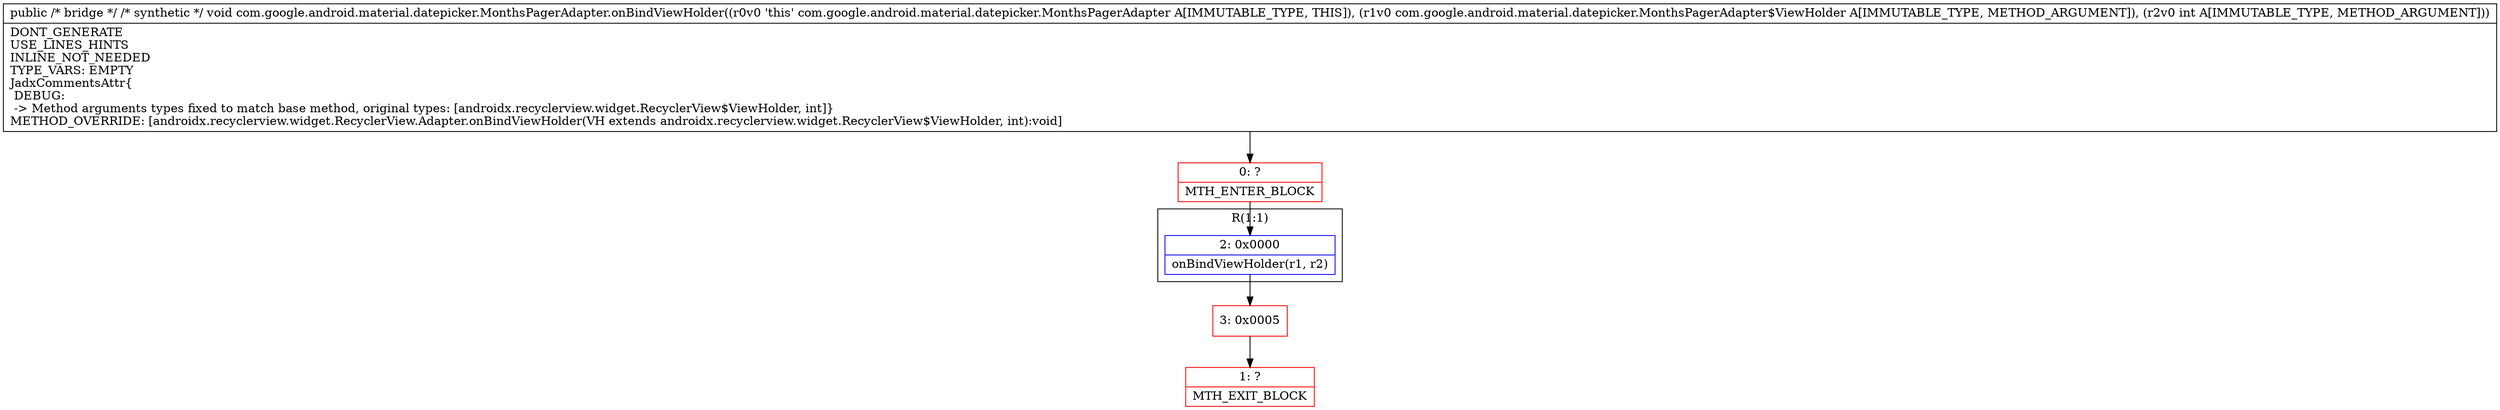 digraph "CFG forcom.google.android.material.datepicker.MonthsPagerAdapter.onBindViewHolder(Landroidx\/recyclerview\/widget\/RecyclerView$ViewHolder;I)V" {
subgraph cluster_Region_323400296 {
label = "R(1:1)";
node [shape=record,color=blue];
Node_2 [shape=record,label="{2\:\ 0x0000|onBindViewHolder(r1, r2)\l}"];
}
Node_0 [shape=record,color=red,label="{0\:\ ?|MTH_ENTER_BLOCK\l}"];
Node_3 [shape=record,color=red,label="{3\:\ 0x0005}"];
Node_1 [shape=record,color=red,label="{1\:\ ?|MTH_EXIT_BLOCK\l}"];
MethodNode[shape=record,label="{public \/* bridge *\/ \/* synthetic *\/ void com.google.android.material.datepicker.MonthsPagerAdapter.onBindViewHolder((r0v0 'this' com.google.android.material.datepicker.MonthsPagerAdapter A[IMMUTABLE_TYPE, THIS]), (r1v0 com.google.android.material.datepicker.MonthsPagerAdapter$ViewHolder A[IMMUTABLE_TYPE, METHOD_ARGUMENT]), (r2v0 int A[IMMUTABLE_TYPE, METHOD_ARGUMENT]))  | DONT_GENERATE\lUSE_LINES_HINTS\lINLINE_NOT_NEEDED\lTYPE_VARS: EMPTY\lJadxCommentsAttr\{\l DEBUG: \l \-\> Method arguments types fixed to match base method, original types: [androidx.recyclerview.widget.RecyclerView$ViewHolder, int]\}\lMETHOD_OVERRIDE: [androidx.recyclerview.widget.RecyclerView.Adapter.onBindViewHolder(VH extends androidx.recyclerview.widget.RecyclerView$ViewHolder, int):void]\l}"];
MethodNode -> Node_0;Node_2 -> Node_3;
Node_0 -> Node_2;
Node_3 -> Node_1;
}


